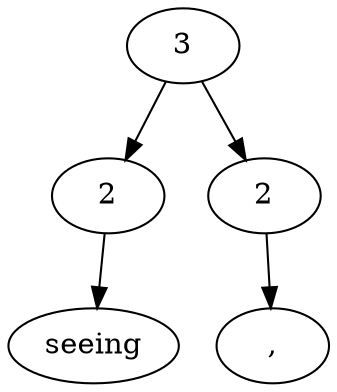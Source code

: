 digraph G{Node0 [label="3"]
Node0 -> Node1
Node0 -> Node3
Node1 [label="2"]
Node1 -> Node2
Node3 [label="2"]
Node3 -> Node4
Node2 [label="seeing"]
Node4 [label=","]
}